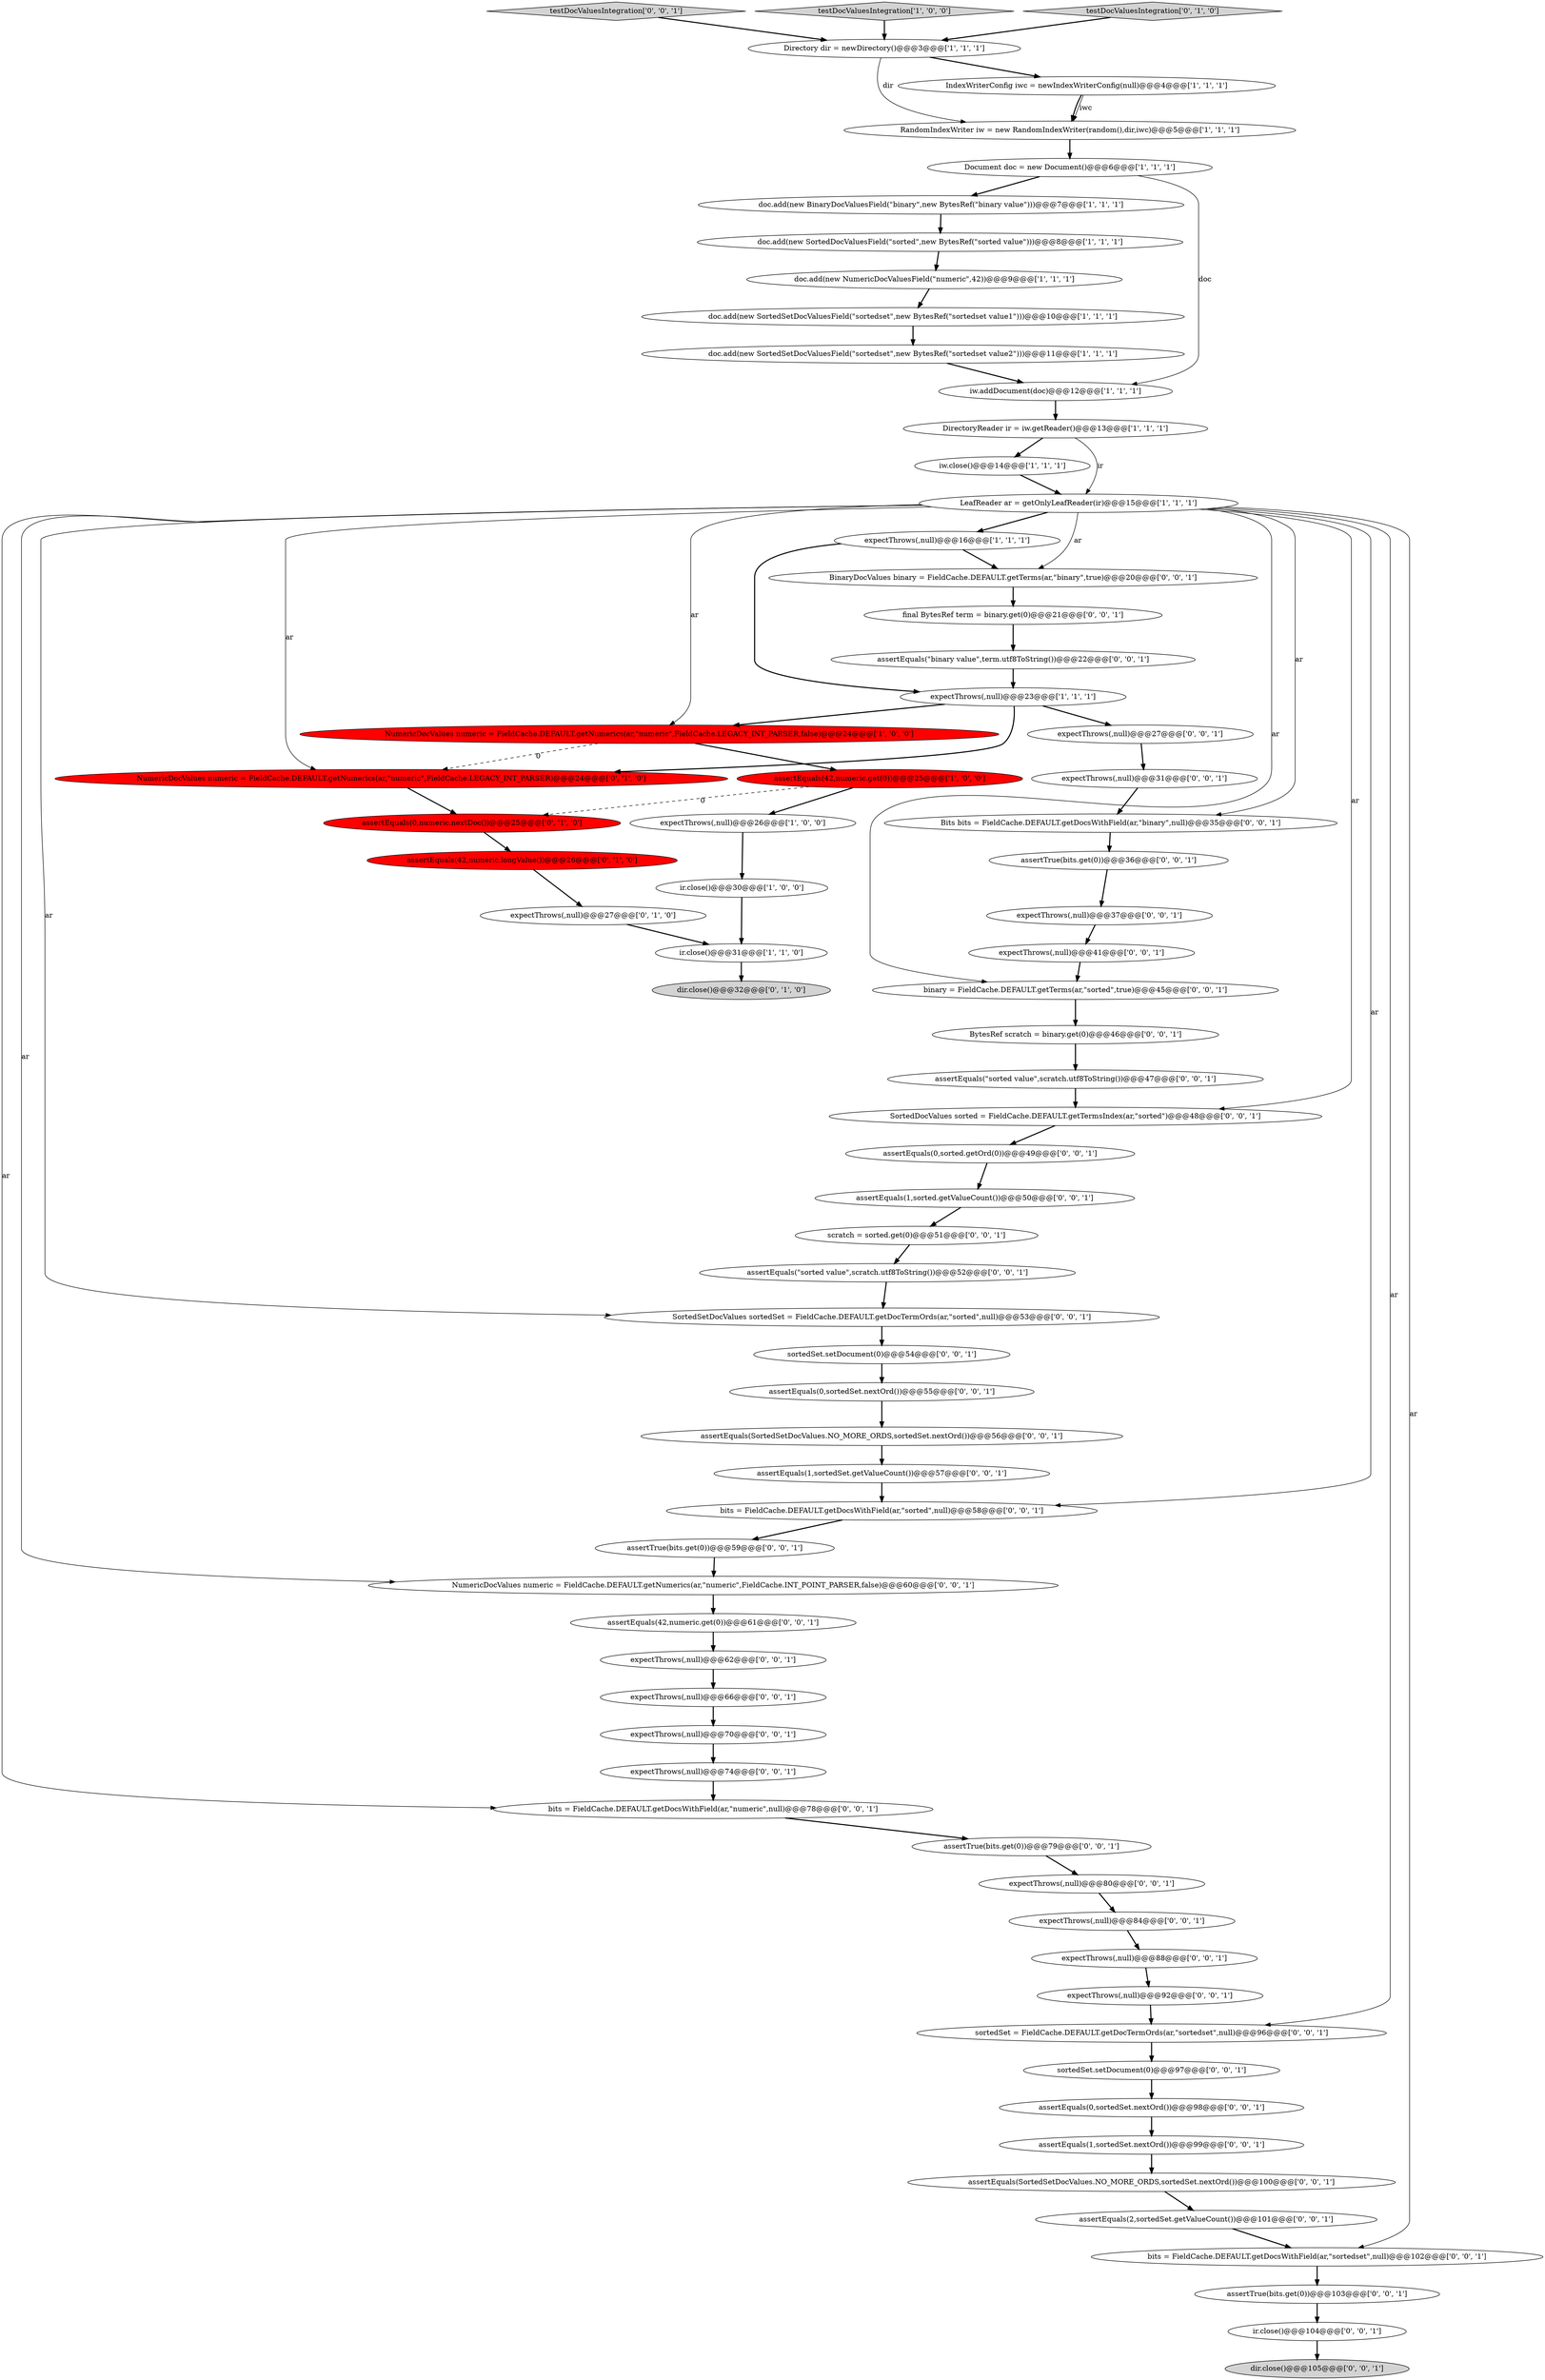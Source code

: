 digraph {
16 [style = filled, label = "doc.add(new SortedDocValuesField(\"sorted\",new BytesRef(\"sorted value\")))@@@8@@@['1', '1', '1']", fillcolor = white, shape = ellipse image = "AAA0AAABBB1BBB"];
64 [style = filled, label = "expectThrows(,null)@@@84@@@['0', '0', '1']", fillcolor = white, shape = ellipse image = "AAA0AAABBB3BBB"];
23 [style = filled, label = "expectThrows(,null)@@@27@@@['0', '1', '0']", fillcolor = white, shape = ellipse image = "AAA0AAABBB2BBB"];
9 [style = filled, label = "Directory dir = newDirectory()@@@3@@@['1', '1', '1']", fillcolor = white, shape = ellipse image = "AAA0AAABBB1BBB"];
71 [style = filled, label = "expectThrows(,null)@@@80@@@['0', '0', '1']", fillcolor = white, shape = ellipse image = "AAA0AAABBB3BBB"];
54 [style = filled, label = "sortedSet.setDocument(0)@@@97@@@['0', '0', '1']", fillcolor = white, shape = ellipse image = "AAA0AAABBB3BBB"];
25 [style = filled, label = "dir.close()@@@32@@@['0', '1', '0']", fillcolor = lightgray, shape = ellipse image = "AAA0AAABBB2BBB"];
40 [style = filled, label = "assertEquals(1,sortedSet.nextOrd())@@@99@@@['0', '0', '1']", fillcolor = white, shape = ellipse image = "AAA0AAABBB3BBB"];
42 [style = filled, label = "assertTrue(bits.get(0))@@@79@@@['0', '0', '1']", fillcolor = white, shape = ellipse image = "AAA0AAABBB3BBB"];
53 [style = filled, label = "expectThrows(,null)@@@70@@@['0', '0', '1']", fillcolor = white, shape = ellipse image = "AAA0AAABBB3BBB"];
55 [style = filled, label = "SortedDocValues sorted = FieldCache.DEFAULT.getTermsIndex(ar,\"sorted\")@@@48@@@['0', '0', '1']", fillcolor = white, shape = ellipse image = "AAA0AAABBB3BBB"];
62 [style = filled, label = "expectThrows(,null)@@@27@@@['0', '0', '1']", fillcolor = white, shape = ellipse image = "AAA0AAABBB3BBB"];
46 [style = filled, label = "bits = FieldCache.DEFAULT.getDocsWithField(ar,\"sorted\",null)@@@58@@@['0', '0', '1']", fillcolor = white, shape = ellipse image = "AAA0AAABBB3BBB"];
48 [style = filled, label = "assertTrue(bits.get(0))@@@103@@@['0', '0', '1']", fillcolor = white, shape = ellipse image = "AAA0AAABBB3BBB"];
19 [style = filled, label = "doc.add(new SortedSetDocValuesField(\"sortedset\",new BytesRef(\"sortedset value2\")))@@@11@@@['1', '1', '1']", fillcolor = white, shape = ellipse image = "AAA0AAABBB1BBB"];
72 [style = filled, label = "expectThrows(,null)@@@41@@@['0', '0', '1']", fillcolor = white, shape = ellipse image = "AAA0AAABBB3BBB"];
37 [style = filled, label = "assertEquals(\"sorted value\",scratch.utf8ToString())@@@47@@@['0', '0', '1']", fillcolor = white, shape = ellipse image = "AAA0AAABBB3BBB"];
22 [style = filled, label = "assertEquals(0,numeric.nextDoc())@@@25@@@['0', '1', '0']", fillcolor = red, shape = ellipse image = "AAA1AAABBB2BBB"];
69 [style = filled, label = "testDocValuesIntegration['0', '0', '1']", fillcolor = lightgray, shape = diamond image = "AAA0AAABBB3BBB"];
20 [style = filled, label = "iw.close()@@@14@@@['1', '1', '1']", fillcolor = white, shape = ellipse image = "AAA0AAABBB1BBB"];
34 [style = filled, label = "expectThrows(,null)@@@37@@@['0', '0', '1']", fillcolor = white, shape = ellipse image = "AAA0AAABBB3BBB"];
57 [style = filled, label = "assertEquals(0,sortedSet.nextOrd())@@@98@@@['0', '0', '1']", fillcolor = white, shape = ellipse image = "AAA0AAABBB3BBB"];
8 [style = filled, label = "DirectoryReader ir = iw.getReader()@@@13@@@['1', '1', '1']", fillcolor = white, shape = ellipse image = "AAA0AAABBB1BBB"];
45 [style = filled, label = "ir.close()@@@104@@@['0', '0', '1']", fillcolor = white, shape = ellipse image = "AAA0AAABBB3BBB"];
27 [style = filled, label = "expectThrows(,null)@@@92@@@['0', '0', '1']", fillcolor = white, shape = ellipse image = "AAA0AAABBB3BBB"];
36 [style = filled, label = "expectThrows(,null)@@@74@@@['0', '0', '1']", fillcolor = white, shape = ellipse image = "AAA0AAABBB3BBB"];
6 [style = filled, label = "expectThrows(,null)@@@23@@@['1', '1', '1']", fillcolor = white, shape = ellipse image = "AAA0AAABBB1BBB"];
58 [style = filled, label = "assertEquals(\"binary value\",term.utf8ToString())@@@22@@@['0', '0', '1']", fillcolor = white, shape = ellipse image = "AAA0AAABBB3BBB"];
2 [style = filled, label = "iw.addDocument(doc)@@@12@@@['1', '1', '1']", fillcolor = white, shape = ellipse image = "AAA0AAABBB1BBB"];
50 [style = filled, label = "assertTrue(bits.get(0))@@@59@@@['0', '0', '1']", fillcolor = white, shape = ellipse image = "AAA0AAABBB3BBB"];
43 [style = filled, label = "dir.close()@@@105@@@['0', '0', '1']", fillcolor = lightgray, shape = ellipse image = "AAA0AAABBB3BBB"];
73 [style = filled, label = "sortedSet = FieldCache.DEFAULT.getDocTermOrds(ar,\"sortedset\",null)@@@96@@@['0', '0', '1']", fillcolor = white, shape = ellipse image = "AAA0AAABBB3BBB"];
28 [style = filled, label = "assertEquals(SortedSetDocValues.NO_MORE_ORDS,sortedSet.nextOrd())@@@100@@@['0', '0', '1']", fillcolor = white, shape = ellipse image = "AAA0AAABBB3BBB"];
44 [style = filled, label = "assertEquals(2,sortedSet.getValueCount())@@@101@@@['0', '0', '1']", fillcolor = white, shape = ellipse image = "AAA0AAABBB3BBB"];
10 [style = filled, label = "NumericDocValues numeric = FieldCache.DEFAULT.getNumerics(ar,\"numeric\",FieldCache.LEGACY_INT_PARSER,false)@@@24@@@['1', '0', '0']", fillcolor = red, shape = ellipse image = "AAA1AAABBB1BBB"];
33 [style = filled, label = "assertEquals(1,sorted.getValueCount())@@@50@@@['0', '0', '1']", fillcolor = white, shape = ellipse image = "AAA0AAABBB3BBB"];
3 [style = filled, label = "assertEquals(42,numeric.get(0))@@@25@@@['1', '0', '0']", fillcolor = red, shape = ellipse image = "AAA1AAABBB1BBB"];
24 [style = filled, label = "assertEquals(42,numeric.longValue())@@@26@@@['0', '1', '0']", fillcolor = red, shape = ellipse image = "AAA1AAABBB2BBB"];
59 [style = filled, label = "sortedSet.setDocument(0)@@@54@@@['0', '0', '1']", fillcolor = white, shape = ellipse image = "AAA0AAABBB3BBB"];
41 [style = filled, label = "BinaryDocValues binary = FieldCache.DEFAULT.getTerms(ar,\"binary\",true)@@@20@@@['0', '0', '1']", fillcolor = white, shape = ellipse image = "AAA0AAABBB3BBB"];
49 [style = filled, label = "expectThrows(,null)@@@62@@@['0', '0', '1']", fillcolor = white, shape = ellipse image = "AAA0AAABBB3BBB"];
35 [style = filled, label = "assertEquals(SortedSetDocValues.NO_MORE_ORDS,sortedSet.nextOrd())@@@56@@@['0', '0', '1']", fillcolor = white, shape = ellipse image = "AAA0AAABBB3BBB"];
56 [style = filled, label = "expectThrows(,null)@@@66@@@['0', '0', '1']", fillcolor = white, shape = ellipse image = "AAA0AAABBB3BBB"];
4 [style = filled, label = "ir.close()@@@30@@@['1', '0', '0']", fillcolor = white, shape = ellipse image = "AAA0AAABBB1BBB"];
13 [style = filled, label = "expectThrows(,null)@@@26@@@['1', '0', '0']", fillcolor = white, shape = ellipse image = "AAA0AAABBB1BBB"];
17 [style = filled, label = "RandomIndexWriter iw = new RandomIndexWriter(random(),dir,iwc)@@@5@@@['1', '1', '1']", fillcolor = white, shape = ellipse image = "AAA0AAABBB1BBB"];
29 [style = filled, label = "binary = FieldCache.DEFAULT.getTerms(ar,\"sorted\",true)@@@45@@@['0', '0', '1']", fillcolor = white, shape = ellipse image = "AAA0AAABBB3BBB"];
39 [style = filled, label = "scratch = sorted.get(0)@@@51@@@['0', '0', '1']", fillcolor = white, shape = ellipse image = "AAA0AAABBB3BBB"];
60 [style = filled, label = "assertEquals(42,numeric.get(0))@@@61@@@['0', '0', '1']", fillcolor = white, shape = ellipse image = "AAA0AAABBB3BBB"];
68 [style = filled, label = "assertEquals(0,sortedSet.nextOrd())@@@55@@@['0', '0', '1']", fillcolor = white, shape = ellipse image = "AAA0AAABBB3BBB"];
26 [style = filled, label = "NumericDocValues numeric = FieldCache.DEFAULT.getNumerics(ar,\"numeric\",FieldCache.LEGACY_INT_PARSER)@@@24@@@['0', '1', '0']", fillcolor = red, shape = ellipse image = "AAA1AAABBB2BBB"];
30 [style = filled, label = "BytesRef scratch = binary.get(0)@@@46@@@['0', '0', '1']", fillcolor = white, shape = ellipse image = "AAA0AAABBB3BBB"];
70 [style = filled, label = "expectThrows(,null)@@@31@@@['0', '0', '1']", fillcolor = white, shape = ellipse image = "AAA0AAABBB3BBB"];
11 [style = filled, label = "testDocValuesIntegration['1', '0', '0']", fillcolor = lightgray, shape = diamond image = "AAA0AAABBB1BBB"];
15 [style = filled, label = "IndexWriterConfig iwc = newIndexWriterConfig(null)@@@4@@@['1', '1', '1']", fillcolor = white, shape = ellipse image = "AAA0AAABBB1BBB"];
47 [style = filled, label = "bits = FieldCache.DEFAULT.getDocsWithField(ar,\"numeric\",null)@@@78@@@['0', '0', '1']", fillcolor = white, shape = ellipse image = "AAA0AAABBB3BBB"];
1 [style = filled, label = "doc.add(new SortedSetDocValuesField(\"sortedset\",new BytesRef(\"sortedset value1\")))@@@10@@@['1', '1', '1']", fillcolor = white, shape = ellipse image = "AAA0AAABBB1BBB"];
67 [style = filled, label = "assertEquals(0,sorted.getOrd(0))@@@49@@@['0', '0', '1']", fillcolor = white, shape = ellipse image = "AAA0AAABBB3BBB"];
14 [style = filled, label = "LeafReader ar = getOnlyLeafReader(ir)@@@15@@@['1', '1', '1']", fillcolor = white, shape = ellipse image = "AAA0AAABBB1BBB"];
12 [style = filled, label = "doc.add(new BinaryDocValuesField(\"binary\",new BytesRef(\"binary value\")))@@@7@@@['1', '1', '1']", fillcolor = white, shape = ellipse image = "AAA0AAABBB1BBB"];
5 [style = filled, label = "expectThrows(,null)@@@16@@@['1', '1', '1']", fillcolor = white, shape = ellipse image = "AAA0AAABBB1BBB"];
31 [style = filled, label = "SortedSetDocValues sortedSet = FieldCache.DEFAULT.getDocTermOrds(ar,\"sorted\",null)@@@53@@@['0', '0', '1']", fillcolor = white, shape = ellipse image = "AAA0AAABBB3BBB"];
18 [style = filled, label = "Document doc = new Document()@@@6@@@['1', '1', '1']", fillcolor = white, shape = ellipse image = "AAA0AAABBB1BBB"];
7 [style = filled, label = "doc.add(new NumericDocValuesField(\"numeric\",42))@@@9@@@['1', '1', '1']", fillcolor = white, shape = ellipse image = "AAA0AAABBB1BBB"];
32 [style = filled, label = "expectThrows(,null)@@@88@@@['0', '0', '1']", fillcolor = white, shape = ellipse image = "AAA0AAABBB3BBB"];
21 [style = filled, label = "testDocValuesIntegration['0', '1', '0']", fillcolor = lightgray, shape = diamond image = "AAA0AAABBB2BBB"];
65 [style = filled, label = "assertTrue(bits.get(0))@@@36@@@['0', '0', '1']", fillcolor = white, shape = ellipse image = "AAA0AAABBB3BBB"];
52 [style = filled, label = "assertEquals(\"sorted value\",scratch.utf8ToString())@@@52@@@['0', '0', '1']", fillcolor = white, shape = ellipse image = "AAA0AAABBB3BBB"];
61 [style = filled, label = "assertEquals(1,sortedSet.getValueCount())@@@57@@@['0', '0', '1']", fillcolor = white, shape = ellipse image = "AAA0AAABBB3BBB"];
63 [style = filled, label = "final BytesRef term = binary.get(0)@@@21@@@['0', '0', '1']", fillcolor = white, shape = ellipse image = "AAA0AAABBB3BBB"];
0 [style = filled, label = "ir.close()@@@31@@@['1', '1', '0']", fillcolor = white, shape = ellipse image = "AAA0AAABBB1BBB"];
66 [style = filled, label = "bits = FieldCache.DEFAULT.getDocsWithField(ar,\"sortedset\",null)@@@102@@@['0', '0', '1']", fillcolor = white, shape = ellipse image = "AAA0AAABBB3BBB"];
51 [style = filled, label = "Bits bits = FieldCache.DEFAULT.getDocsWithField(ar,\"binary\",null)@@@35@@@['0', '0', '1']", fillcolor = white, shape = ellipse image = "AAA0AAABBB3BBB"];
38 [style = filled, label = "NumericDocValues numeric = FieldCache.DEFAULT.getNumerics(ar,\"numeric\",FieldCache.INT_POINT_PARSER,false)@@@60@@@['0', '0', '1']", fillcolor = white, shape = ellipse image = "AAA0AAABBB3BBB"];
68->35 [style = bold, label=""];
42->71 [style = bold, label=""];
14->46 [style = solid, label="ar"];
29->30 [style = bold, label=""];
9->17 [style = solid, label="dir"];
54->57 [style = bold, label=""];
69->9 [style = bold, label=""];
16->7 [style = bold, label=""];
72->29 [style = bold, label=""];
73->54 [style = bold, label=""];
14->26 [style = solid, label="ar"];
61->46 [style = bold, label=""];
11->9 [style = bold, label=""];
37->55 [style = bold, label=""];
70->51 [style = bold, label=""];
26->22 [style = bold, label=""];
34->72 [style = bold, label=""];
53->36 [style = bold, label=""];
15->17 [style = bold, label=""];
27->73 [style = bold, label=""];
8->20 [style = bold, label=""];
45->43 [style = bold, label=""];
0->25 [style = bold, label=""];
71->64 [style = bold, label=""];
49->56 [style = bold, label=""];
46->50 [style = bold, label=""];
6->62 [style = bold, label=""];
56->53 [style = bold, label=""];
7->1 [style = bold, label=""];
57->40 [style = bold, label=""];
67->33 [style = bold, label=""];
35->61 [style = bold, label=""];
14->55 [style = solid, label="ar"];
18->12 [style = bold, label=""];
14->66 [style = solid, label="ar"];
20->14 [style = bold, label=""];
3->22 [style = dashed, label="0"];
19->2 [style = bold, label=""];
14->31 [style = solid, label="ar"];
4->0 [style = bold, label=""];
66->48 [style = bold, label=""];
59->68 [style = bold, label=""];
21->9 [style = bold, label=""];
39->52 [style = bold, label=""];
5->6 [style = bold, label=""];
1->19 [style = bold, label=""];
14->73 [style = solid, label="ar"];
44->66 [style = bold, label=""];
14->41 [style = solid, label="ar"];
14->51 [style = solid, label="ar"];
6->26 [style = bold, label=""];
31->59 [style = bold, label=""];
47->42 [style = bold, label=""];
32->27 [style = bold, label=""];
15->17 [style = solid, label="iwc"];
23->0 [style = bold, label=""];
14->29 [style = solid, label="ar"];
60->49 [style = bold, label=""];
6->10 [style = bold, label=""];
18->2 [style = solid, label="doc"];
51->65 [style = bold, label=""];
55->67 [style = bold, label=""];
14->10 [style = solid, label="ar"];
64->32 [style = bold, label=""];
8->14 [style = solid, label="ir"];
14->5 [style = bold, label=""];
24->23 [style = bold, label=""];
62->70 [style = bold, label=""];
36->47 [style = bold, label=""];
65->34 [style = bold, label=""];
10->3 [style = bold, label=""];
12->16 [style = bold, label=""];
40->28 [style = bold, label=""];
30->37 [style = bold, label=""];
38->60 [style = bold, label=""];
63->58 [style = bold, label=""];
48->45 [style = bold, label=""];
10->26 [style = dashed, label="0"];
5->41 [style = bold, label=""];
33->39 [style = bold, label=""];
50->38 [style = bold, label=""];
14->38 [style = solid, label="ar"];
9->15 [style = bold, label=""];
52->31 [style = bold, label=""];
28->44 [style = bold, label=""];
3->13 [style = bold, label=""];
58->6 [style = bold, label=""];
14->47 [style = solid, label="ar"];
22->24 [style = bold, label=""];
41->63 [style = bold, label=""];
17->18 [style = bold, label=""];
2->8 [style = bold, label=""];
13->4 [style = bold, label=""];
}
